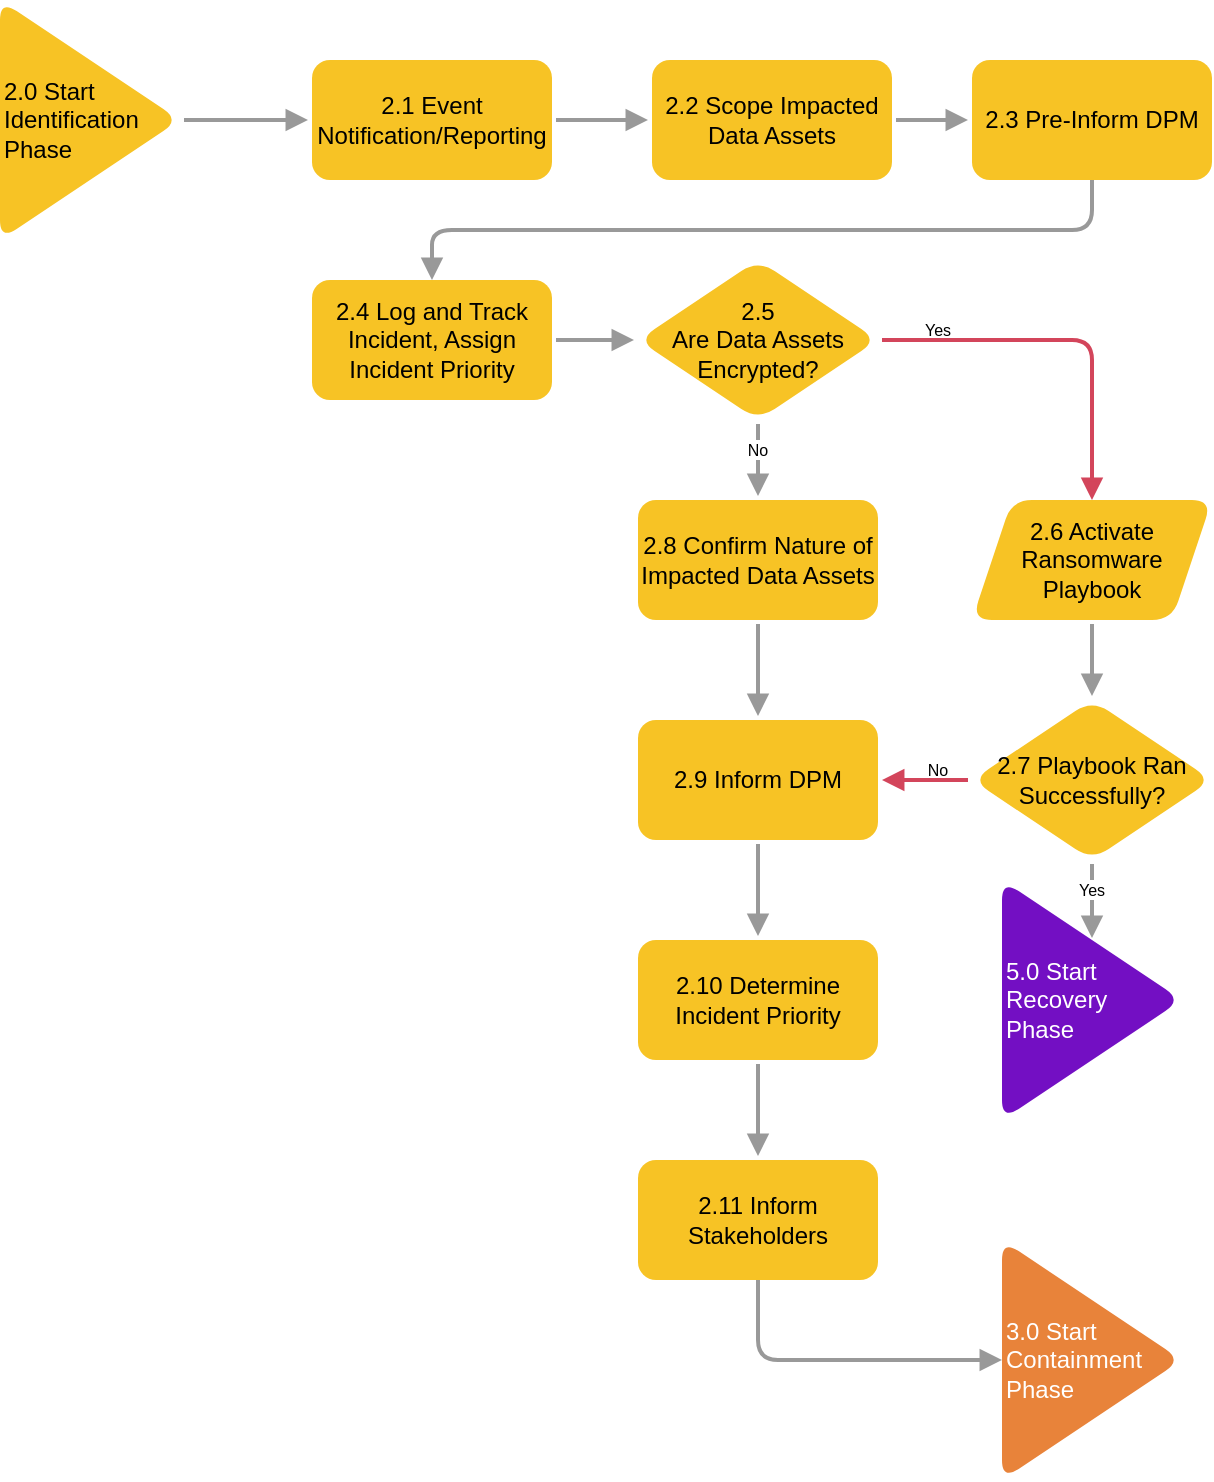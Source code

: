 <mxfile version="20.3.7" type="device" pages="2"><diagram id="4rUBwiiYqs2ITLAJCetx" name="Figure 1 Identification"><mxGraphModel dx="808" dy="1127" grid="1" gridSize="10" guides="1" tooltips="1" connect="1" arrows="1" fold="1" page="1" pageScale="1" pageWidth="827" pageHeight="1169" math="0" shadow="0"><root><mxCell id="0"/><mxCell id="1" parent="0"/><mxCell id="oMiz9BfPfQwVCnKsYQ2V-2" value="" style="edgeStyle=orthogonalEdgeStyle;orthogonalLoop=1;jettySize=auto;html=1;strokeColor=#999999;strokeWidth=2;fontColor=#FFFFFF;startArrow=none;startFill=0;endArrow=block;endFill=1;sourcePerimeterSpacing=2;targetPerimeterSpacing=2;" parent="1" source="oMiz9BfPfQwVCnKsYQ2V-3" edge="1"><mxGeometry relative="1" as="geometry"><mxPoint x="265" y="275" as="targetPoint"/></mxGeometry></mxCell><mxCell id="oMiz9BfPfQwVCnKsYQ2V-3" value="2.0 Start Identification Phase" style="triangle;whiteSpace=wrap;html=1;rounded=1;labelBackgroundColor=none;labelBorderColor=none;strokeColor=none;fontColor=default;fillColor=#F7C325;align=left;" parent="1" vertex="1"><mxGeometry x="111" y="215" width="90" height="120" as="geometry"/></mxCell><mxCell id="bdXqlgBD1zw4r0doGFFL-13" value="" style="edgeStyle=orthogonalEdgeStyle;rounded=1;orthogonalLoop=1;jettySize=auto;html=1;strokeColor=#999999;endArrow=block;fontColor=#FFFFFF;strokeWidth=2;startArrow=none;startFill=0;endFill=1;sourcePerimeterSpacing=2;targetPerimeterSpacing=2;" parent="1" source="oMiz9BfPfQwVCnKsYQ2V-5" target="oMiz9BfPfQwVCnKsYQ2V-41" edge="1"><mxGeometry relative="1" as="geometry"/></mxCell><mxCell id="oMiz9BfPfQwVCnKsYQ2V-5" value="2.4 Log and Track Incident, Assign Incident Priority" style="rounded=1;whiteSpace=wrap;html=1;strokeColor=none;fillColor=#F7C325;labelBackgroundColor=none;labelBorderColor=none;fontColor=default;" parent="1" vertex="1"><mxGeometry x="267" y="355" width="120" height="60" as="geometry"/></mxCell><mxCell id="oMiz9BfPfQwVCnKsYQ2V-7" value="" style="edgeStyle=elbowEdgeStyle;rounded=1;jumpStyle=none;jumpSize=6;orthogonalLoop=1;jettySize=auto;html=1;strokeColor=#999999;strokeWidth=2;fontSize=8;fontColor=#000000;startArrow=none;startFill=0;endArrow=block;endFill=1;endSize=6;sourcePerimeterSpacing=2;targetPerimeterSpacing=2;" parent="1" edge="1"><mxGeometry relative="1" as="geometry"><mxPoint x="389" y="275" as="sourcePoint"/><mxPoint x="435" y="275" as="targetPoint"/></mxGeometry></mxCell><mxCell id="bdXqlgBD1zw4r0doGFFL-16" value="" style="edgeStyle=orthogonalEdgeStyle;rounded=0;orthogonalLoop=1;jettySize=auto;html=1;strokeColor=#999999;endArrow=block;fontSize=8;fontColor=#000000;strokeWidth=2;startArrow=none;startFill=0;endFill=1;endSize=6;sourcePerimeterSpacing=2;targetPerimeterSpacing=2;" parent="1" source="oMiz9BfPfQwVCnKsYQ2V-32" target="oMiz9BfPfQwVCnKsYQ2V-38" edge="1"><mxGeometry relative="1" as="geometry"/></mxCell><mxCell id="oMiz9BfPfQwVCnKsYQ2V-32" value="2.10 Determine Incident Priority" style="rounded=1;whiteSpace=wrap;html=1;strokeColor=none;fillColor=#F7C325;labelBackgroundColor=none;labelBorderColor=none;fontColor=default;" parent="1" vertex="1"><mxGeometry x="430" y="685" width="120" height="60" as="geometry"/></mxCell><mxCell id="oMiz9BfPfQwVCnKsYQ2V-38" value="2.11 Inform Stakeholders" style="rounded=1;whiteSpace=wrap;html=1;strokeColor=none;fillColor=#F7C325;labelBackgroundColor=none;labelBorderColor=none;fontColor=default;" parent="1" vertex="1"><mxGeometry x="430" y="795" width="120" height="60" as="geometry"/></mxCell><mxCell id="oMiz9BfPfQwVCnKsYQ2V-39" value="" style="rounded=1;jumpStyle=none;jumpSize=6;orthogonalLoop=1;jettySize=auto;html=1;strokeColor=#D3455B;strokeWidth=2;fontSize=8;fontColor=#000000;startArrow=none;startFill=0;endArrow=block;endFill=1;endSize=6;sourcePerimeterSpacing=2;targetPerimeterSpacing=2;entryX=0.5;entryY=0;entryDx=0;entryDy=0;edgeStyle=orthogonalEdgeStyle;" parent="1" source="oMiz9BfPfQwVCnKsYQ2V-41" target="oMiz9BfPfQwVCnKsYQ2V-43" edge="1"><mxGeometry relative="1" as="geometry"/></mxCell><mxCell id="oMiz9BfPfQwVCnKsYQ2V-40" value="" style="edgeStyle=elbowEdgeStyle;rounded=0;jumpStyle=none;jumpSize=6;orthogonalLoop=1;jettySize=auto;html=1;strokeColor=#999999;strokeWidth=2;fontSize=8;fontColor=#000000;startArrow=none;startFill=0;endArrow=block;endFill=1;endSize=6;targetPerimeterSpacing=2;" parent="1" source="oMiz9BfPfQwVCnKsYQ2V-47" target="oMiz9BfPfQwVCnKsYQ2V-46" edge="1"><mxGeometry relative="1" as="geometry"/></mxCell><mxCell id="oMiz9BfPfQwVCnKsYQ2V-41" value="2.5 &lt;br&gt;Are Data Assets Encrypted?" style="rhombus;whiteSpace=wrap;html=1;rounded=1;labelBackgroundColor=none;labelBorderColor=none;strokeColor=none;fontColor=default;fillColor=#F7C325;" parent="1" vertex="1"><mxGeometry x="430" y="345" width="120" height="80" as="geometry"/></mxCell><mxCell id="oMiz9BfPfQwVCnKsYQ2V-42" value="" style="edgeStyle=elbowEdgeStyle;rounded=0;jumpStyle=none;jumpSize=6;orthogonalLoop=1;jettySize=auto;html=1;strokeColor=#999999;strokeWidth=2;fontSize=8;fontColor=#000000;startArrow=none;startFill=0;endArrow=block;endFill=1;endSize=6;sourcePerimeterSpacing=2;targetPerimeterSpacing=2;" parent="1" source="oMiz9BfPfQwVCnKsYQ2V-43" target="oMiz9BfPfQwVCnKsYQ2V-45" edge="1"><mxGeometry relative="1" as="geometry"/></mxCell><mxCell id="oMiz9BfPfQwVCnKsYQ2V-43" value="2.6 Activate Ransomware Playbook" style="shape=parallelogram;perimeter=parallelogramPerimeter;whiteSpace=wrap;html=1;fixedSize=1;rounded=1;labelBackgroundColor=none;labelBorderColor=none;strokeColor=none;fontSize=12;fontColor=default;fillColor=#F7C325;" parent="1" vertex="1"><mxGeometry x="597" y="465" width="120" height="60" as="geometry"/></mxCell><mxCell id="oMiz9BfPfQwVCnKsYQ2V-44" value="" style="edgeStyle=elbowEdgeStyle;rounded=0;jumpStyle=none;jumpSize=6;orthogonalLoop=1;jettySize=auto;html=1;strokeColor=#999999;strokeWidth=2;fontSize=8;fontColor=#000000;startArrow=none;startFill=0;endArrow=block;endFill=1;endSize=6;targetPerimeterSpacing=2;" parent="1" source="Eq5-esYpjUhPYzm1zM95-1" edge="1"><mxGeometry relative="1" as="geometry"><mxPoint x="657" y="684" as="targetPoint"/></mxGeometry></mxCell><mxCell id="bdXqlgBD1zw4r0doGFFL-11" value="" style="edgeStyle=orthogonalEdgeStyle;rounded=0;orthogonalLoop=1;jettySize=auto;html=1;strokeColor=#D3455B;endArrow=block;fontSize=8;fontColor=#000000;strokeWidth=2;startArrow=none;startFill=0;endFill=1;endSize=6;sourcePerimeterSpacing=2;targetPerimeterSpacing=2;" parent="1" source="oMiz9BfPfQwVCnKsYQ2V-45" target="bdXqlgBD1zw4r0doGFFL-7" edge="1"><mxGeometry relative="1" as="geometry"/></mxCell><mxCell id="oMiz9BfPfQwVCnKsYQ2V-45" value="2.7 Playbook Ran Successfully?" style="rhombus;whiteSpace=wrap;html=1;rounded=1;labelBackgroundColor=none;labelBorderColor=none;strokeColor=none;fontColor=default;fillColor=#F7C325;" parent="1" vertex="1"><mxGeometry x="597" y="565" width="120" height="80" as="geometry"/></mxCell><mxCell id="bdXqlgBD1zw4r0doGFFL-12" value="" style="edgeStyle=orthogonalEdgeStyle;rounded=0;orthogonalLoop=1;jettySize=auto;html=1;strokeColor=#999999;endArrow=block;fontSize=8;fontColor=#000000;strokeWidth=2;startArrow=none;startFill=0;endFill=1;endSize=6;sourcePerimeterSpacing=2;targetPerimeterSpacing=2;" parent="1" source="oMiz9BfPfQwVCnKsYQ2V-46" target="bdXqlgBD1zw4r0doGFFL-7" edge="1"><mxGeometry relative="1" as="geometry"/></mxCell><mxCell id="oMiz9BfPfQwVCnKsYQ2V-46" value="2.8 Confirm Nature of Impacted Data Assets" style="rounded=1;whiteSpace=wrap;html=1;strokeColor=none;fillColor=#F7C325;labelBackgroundColor=none;labelBorderColor=none;fontColor=default;" parent="1" vertex="1"><mxGeometry x="430" y="465" width="120" height="60" as="geometry"/></mxCell><mxCell id="oMiz9BfPfQwVCnKsYQ2V-47" value="No" style="text;html=1;strokeColor=none;fillColor=none;align=center;verticalAlign=middle;whiteSpace=wrap;rounded=0;labelBackgroundColor=none;labelBorderColor=none;fontColor=#000000;fontSize=8;" parent="1" vertex="1"><mxGeometry x="460" y="435" width="60" height="10" as="geometry"/></mxCell><mxCell id="oMiz9BfPfQwVCnKsYQ2V-48" value="" style="edgeStyle=elbowEdgeStyle;rounded=0;jumpStyle=none;jumpSize=6;orthogonalLoop=1;jettySize=auto;html=1;strokeColor=#999999;strokeWidth=2;fontSize=8;fontColor=#000000;startArrow=none;startFill=0;endArrow=none;endFill=1;endSize=6;sourcePerimeterSpacing=2;" parent="1" source="oMiz9BfPfQwVCnKsYQ2V-41" target="oMiz9BfPfQwVCnKsYQ2V-47" edge="1"><mxGeometry relative="1" as="geometry"><mxPoint x="489.857" y="426.903" as="sourcePoint"/><mxPoint x="489.857" y="463" as="targetPoint"/></mxGeometry></mxCell><mxCell id="oMiz9BfPfQwVCnKsYQ2V-49" value="Yes" style="text;html=1;strokeColor=none;fillColor=none;align=center;verticalAlign=middle;whiteSpace=wrap;rounded=0;labelBackgroundColor=none;labelBorderColor=none;fontColor=#000000;fontSize=8;" parent="1" vertex="1"><mxGeometry x="550" y="375" width="60" height="10" as="geometry"/></mxCell><mxCell id="oMiz9BfPfQwVCnKsYQ2V-50" value="5.0 Start Recovery Phase" style="triangle;whiteSpace=wrap;html=1;rounded=1;labelBackgroundColor=none;labelBorderColor=none;strokeColor=none;fontColor=#FFFFFF;fillColor=#730FC3;align=left;" parent="1" vertex="1"><mxGeometry x="612" y="655" width="90" height="120" as="geometry"/></mxCell><mxCell id="oMiz9BfPfQwVCnKsYQ2V-56" value="No" style="text;html=1;strokeColor=none;fillColor=none;align=center;verticalAlign=middle;whiteSpace=wrap;rounded=0;labelBackgroundColor=none;labelBorderColor=none;fontColor=#000000;fontSize=8;" parent="1" vertex="1"><mxGeometry x="550" y="595" width="60" height="10" as="geometry"/></mxCell><mxCell id="oMiz9BfPfQwVCnKsYQ2V-59" value="" style="endArrow=block;html=1;edgeStyle=orthogonalEdgeStyle;strokeWidth=2;strokeColor=#999999;startArrow=none;endFill=1;sourcePerimeterSpacing=2;exitX=0.5;exitY=1;exitDx=0;exitDy=0;entryX=0;entryY=0.5;entryDx=0;entryDy=0;fontSize=8;rounded=1;fontColor=#000000;startFill=0;endSize=6;targetPerimeterSpacing=2;" parent="1" source="oMiz9BfPfQwVCnKsYQ2V-38" target="bdXqlgBD1zw4r0doGFFL-17" edge="1"><mxGeometry width="50" height="50" relative="1" as="geometry"><mxPoint x="717" y="1235" as="sourcePoint"/><mxPoint x="757" y="1175" as="targetPoint"/><Array as="points"><mxPoint x="490" y="895"/></Array></mxGeometry></mxCell><mxCell id="bdXqlgBD1zw4r0doGFFL-1" value="2.1 Event Notification/Reporting" style="rounded=1;whiteSpace=wrap;html=1;strokeColor=none;fillColor=#F7C325;labelBackgroundColor=none;labelBorderColor=none;fontColor=default;" parent="1" vertex="1"><mxGeometry x="267" y="245" width="120" height="60" as="geometry"/></mxCell><mxCell id="bdXqlgBD1zw4r0doGFFL-5" value="" style="edgeStyle=orthogonalEdgeStyle;rounded=1;orthogonalLoop=1;jettySize=auto;html=1;endArrow=block;fontSize=8;strokeColor=#999999;fontColor=#000000;strokeWidth=2;startArrow=none;startFill=0;endFill=1;endSize=6;sourcePerimeterSpacing=2;targetPerimeterSpacing=2;" parent="1" source="bdXqlgBD1zw4r0doGFFL-3" target="bdXqlgBD1zw4r0doGFFL-4" edge="1"><mxGeometry relative="1" as="geometry"/></mxCell><mxCell id="bdXqlgBD1zw4r0doGFFL-3" value="2.2 Scope Impacted Data Assets" style="rounded=1;whiteSpace=wrap;html=1;strokeColor=none;fillColor=#F7C325;labelBackgroundColor=none;labelBorderColor=none;fontColor=default;" parent="1" vertex="1"><mxGeometry x="437" y="245" width="120" height="60" as="geometry"/></mxCell><mxCell id="bdXqlgBD1zw4r0doGFFL-4" value="2.3 Pre-Inform DPM" style="rounded=1;whiteSpace=wrap;html=1;strokeColor=none;fillColor=#F7C325;labelBackgroundColor=none;labelBorderColor=none;fontColor=default;" parent="1" vertex="1"><mxGeometry x="597" y="245" width="120" height="60" as="geometry"/></mxCell><mxCell id="bdXqlgBD1zw4r0doGFFL-15" value="" style="edgeStyle=orthogonalEdgeStyle;rounded=0;orthogonalLoop=1;jettySize=auto;html=1;strokeColor=#999999;endArrow=block;fontSize=8;fontColor=#000000;strokeWidth=2;startArrow=none;startFill=0;endFill=1;endSize=6;sourcePerimeterSpacing=2;targetPerimeterSpacing=2;" parent="1" source="bdXqlgBD1zw4r0doGFFL-7" target="oMiz9BfPfQwVCnKsYQ2V-32" edge="1"><mxGeometry relative="1" as="geometry"/></mxCell><mxCell id="bdXqlgBD1zw4r0doGFFL-7" value="2.9 Inform DPM" style="rounded=1;whiteSpace=wrap;html=1;strokeColor=none;fillColor=#F7C325;labelBackgroundColor=none;labelBorderColor=none;fontColor=default;" parent="1" vertex="1"><mxGeometry x="430" y="575" width="120" height="60" as="geometry"/></mxCell><mxCell id="bdXqlgBD1zw4r0doGFFL-14" value="" style="endArrow=block;html=1;rounded=1;strokeColor=#999999;entryX=0.5;entryY=0;entryDx=0;entryDy=0;exitX=0.5;exitY=1;exitDx=0;exitDy=0;edgeStyle=orthogonalEdgeStyle;fontSize=8;fontColor=#000000;strokeWidth=2;startArrow=none;startFill=0;endFill=1;endSize=6;sourcePerimeterSpacing=2;targetPerimeterSpacing=2;" parent="1" source="bdXqlgBD1zw4r0doGFFL-4" target="oMiz9BfPfQwVCnKsYQ2V-5" edge="1"><mxGeometry width="50" height="50" relative="1" as="geometry"><mxPoint x="420" y="525" as="sourcePoint"/><mxPoint x="470" y="475" as="targetPoint"/></mxGeometry></mxCell><mxCell id="bdXqlgBD1zw4r0doGFFL-17" value="3.0 Start Containment Phase" style="triangle;whiteSpace=wrap;html=1;rounded=1;labelBackgroundColor=none;labelBorderColor=none;strokeColor=none;fontColor=#FFFFFF;fillColor=#E8833A;align=left;" parent="1" vertex="1"><mxGeometry x="612" y="835" width="90" height="120" as="geometry"/></mxCell><mxCell id="Eq5-esYpjUhPYzm1zM95-1" value="Yes" style="text;html=1;strokeColor=none;fillColor=none;align=center;verticalAlign=middle;whiteSpace=wrap;rounded=0;labelBackgroundColor=none;labelBorderColor=none;fontColor=#000000;fontSize=8;" vertex="1" parent="1"><mxGeometry x="627" y="655" width="60" height="10" as="geometry"/></mxCell><mxCell id="Eq5-esYpjUhPYzm1zM95-2" value="" style="edgeStyle=elbowEdgeStyle;rounded=0;jumpStyle=none;jumpSize=6;orthogonalLoop=1;jettySize=auto;html=1;strokeColor=#999999;strokeWidth=2;fontSize=8;fontColor=#000000;startArrow=none;startFill=0;endArrow=none;endFill=1;endSize=6;sourcePerimeterSpacing=2;" edge="1" parent="1" source="oMiz9BfPfQwVCnKsYQ2V-45" target="Eq5-esYpjUhPYzm1zM95-1"><mxGeometry relative="1" as="geometry"><mxPoint x="657" y="684" as="targetPoint"/><mxPoint x="657" y="647" as="sourcePoint"/></mxGeometry></mxCell></root></mxGraphModel></diagram><diagram id="rrPPawKxrckQhgg5n2Qq" name="Figure 2 Containment"><mxGraphModel dx="970" dy="1352" grid="1" gridSize="10" guides="1" tooltips="1" connect="1" arrows="1" fold="1" page="1" pageScale="1" pageWidth="827" pageHeight="1169" math="0" shadow="0"><root><mxCell id="0"/><mxCell id="1" parent="0"/><mxCell id="DgTuXMtG3hV_CvYSgZJ8-1" value="" style="edgeStyle=orthogonalEdgeStyle;orthogonalLoop=1;jettySize=auto;html=1;strokeColor=#999999;strokeWidth=2;fontColor=#FFFFFF;startArrow=none;startFill=0;endArrow=block;endFill=1;sourcePerimeterSpacing=2;targetPerimeterSpacing=2;" parent="1" source="DgTuXMtG3hV_CvYSgZJ8-2" edge="1"><mxGeometry relative="1" as="geometry"><mxPoint x="291" y="310" as="targetPoint"/></mxGeometry></mxCell><mxCell id="DgTuXMtG3hV_CvYSgZJ8-2" value="3.0 Start Containment Phase" style="triangle;whiteSpace=wrap;html=1;rounded=1;labelBackgroundColor=none;labelBorderColor=none;strokeColor=none;fontColor=#FFFFFF;fillColor=#E8833A;align=left;" parent="1" vertex="1"><mxGeometry x="137" y="250" width="90" height="120" as="geometry"/></mxCell><mxCell id="DgTuXMtG3hV_CvYSgZJ8-44" value="" style="edgeStyle=orthogonalEdgeStyle;rounded=1;orthogonalLoop=1;jettySize=auto;html=1;strokeColor=#999999;endArrow=block;fontColor=#FFFFFF;strokeWidth=2;startArrow=none;startFill=0;endFill=1;targetPerimeterSpacing=2;" parent="1" source="DgTuXMtG3hV_CvYSgZJ8-47" target="DgTuXMtG3hV_CvYSgZJ8-11" edge="1"><mxGeometry relative="1" as="geometry"/></mxCell><mxCell id="DgTuXMtG3hV_CvYSgZJ8-45" value="" style="edgeStyle=orthogonalEdgeStyle;rounded=1;orthogonalLoop=1;jettySize=auto;html=1;strokeColor=#999999;endArrow=block;fontColor=#FFFFFF;strokeWidth=2;startArrow=none;startFill=0;endFill=1;sourcePerimeterSpacing=2;targetPerimeterSpacing=2;" parent="1" source="DgTuXMtG3hV_CvYSgZJ8-7" target="DgTuXMtG3hV_CvYSgZJ8-43" edge="1"><mxGeometry relative="1" as="geometry"/></mxCell><mxCell id="DgTuXMtG3hV_CvYSgZJ8-7" value="3.1 &lt;br&gt;Is it a Deliberate Human Error?" style="rhombus;whiteSpace=wrap;html=1;rounded=1;labelBackgroundColor=none;labelBorderColor=none;strokeColor=none;fontColor=#FFFFFF;fillColor=#E8833A;" parent="1" vertex="1"><mxGeometry x="293" y="270" width="120" height="80" as="geometry"/></mxCell><mxCell id="DgTuXMtG3hV_CvYSgZJ8-52" value="" style="edgeStyle=orthogonalEdgeStyle;rounded=1;orthogonalLoop=1;jettySize=auto;html=1;strokeColor=#999999;strokeWidth=2;endArrow=block;fontColor=#FFFFFF;startArrow=none;startFill=0;endFill=1;sourcePerimeterSpacing=2;targetPerimeterSpacing=2;" parent="1" source="DgTuXMtG3hV_CvYSgZJ8-11" target="DgTuXMtG3hV_CvYSgZJ8-51" edge="1"><mxGeometry relative="1" as="geometry"/></mxCell><mxCell id="DgTuXMtG3hV_CvYSgZJ8-11" value="3.2 Ensure the Activity Ceases" style="rounded=1;whiteSpace=wrap;html=1;strokeColor=none;fillColor=#E8833A;labelBackgroundColor=none;labelBorderColor=none;fontColor=#FFFFFF;" parent="1" vertex="1"><mxGeometry x="293" y="395" width="120" height="60" as="geometry"/></mxCell><mxCell id="DgTuXMtG3hV_CvYSgZJ8-12" value="4.0 Start Eradication Phase" style="triangle;whiteSpace=wrap;html=1;rounded=1;labelBackgroundColor=none;labelBorderColor=none;strokeColor=none;fontColor=#FFFFFF;fillColor=#D3455B;align=left;" parent="1" vertex="1"><mxGeometry x="601" y="800" width="90" height="120" as="geometry"/></mxCell><mxCell id="DgTuXMtG3hV_CvYSgZJ8-54" value="" style="edgeStyle=orthogonalEdgeStyle;rounded=1;orthogonalLoop=1;jettySize=auto;html=1;strokeColor=#999999;strokeWidth=2;endArrow=block;fontColor=#FFFFFF;startArrow=none;startFill=0;endFill=1;sourcePerimeterSpacing=2;targetPerimeterSpacing=2;" parent="1" source="DgTuXMtG3hV_CvYSgZJ8-14" target="DgTuXMtG3hV_CvYSgZJ8-53" edge="1"><mxGeometry relative="1" as="geometry"/></mxCell><mxCell id="DgTuXMtG3hV_CvYSgZJ8-14" value="3.4 Involve HR and Legal" style="rounded=1;whiteSpace=wrap;html=1;strokeColor=none;fillColor=#E8833A;labelBackgroundColor=none;labelBorderColor=none;fontColor=#FFFFFF;" parent="1" vertex="1"><mxGeometry x="465" y="395" width="120" height="60" as="geometry"/></mxCell><mxCell id="DgTuXMtG3hV_CvYSgZJ8-20" value="" style="edgeStyle=orthogonalEdgeStyle;rounded=1;orthogonalLoop=1;jettySize=auto;html=1;endArrow=block;strokeColor=#999999;fontColor=#FFFFFF;strokeWidth=2;startArrow=none;startFill=0;endFill=1;targetPerimeterSpacing=2;" parent="1" source="DgTuXMtG3hV_CvYSgZJ8-39" target="DgTuXMtG3hV_CvYSgZJ8-27" edge="1"><mxGeometry relative="1" as="geometry"/></mxCell><mxCell id="DgTuXMtG3hV_CvYSgZJ8-21" value="3.6&lt;br&gt;Engage External Support" style="rhombus;whiteSpace=wrap;html=1;rounded=1;labelBackgroundColor=none;labelBorderColor=none;strokeColor=none;fontColor=#FFFFFF;fillColor=#E8833A;" parent="1" vertex="1"><mxGeometry x="465" y="600" width="120" height="80" as="geometry"/></mxCell><mxCell id="DgTuXMtG3hV_CvYSgZJ8-26" value="" style="edgeStyle=orthogonalEdgeStyle;rounded=1;orthogonalLoop=1;jettySize=auto;html=1;entryX=0.449;entryY=0.207;entryDx=0;entryDy=0;entryPerimeter=0;endArrow=block;strokeColor=#999999;fontColor=#FFFFFF;strokeWidth=2;startArrow=none;startFill=0;endFill=1;sourcePerimeterSpacing=2;targetPerimeterSpacing=2;exitX=1;exitY=0.5;exitDx=0;exitDy=0;" parent="1" source="DgTuXMtG3hV_CvYSgZJ8-21" target="DgTuXMtG3hV_CvYSgZJ8-12" edge="1"><mxGeometry relative="1" as="geometry"/></mxCell><mxCell id="DgTuXMtG3hV_CvYSgZJ8-27" value="3.7&lt;br&gt;External Support Activities" style="shape=parallelogram;perimeter=parallelogramPerimeter;whiteSpace=wrap;html=1;fixedSize=1;rounded=1;labelBackgroundColor=none;labelBorderColor=none;strokeColor=none;fontSize=12;fontColor=#FFFFFF;fillColor=#E8833A;" parent="1" vertex="1"><mxGeometry x="465" y="720" width="120" height="60" as="geometry"/></mxCell><mxCell id="DgTuXMtG3hV_CvYSgZJ8-39" value="Yes" style="text;html=1;strokeColor=none;fillColor=none;align=center;verticalAlign=middle;whiteSpace=wrap;rounded=0;labelBackgroundColor=none;labelBorderColor=none;fontColor=#000000;fontSize=8;" parent="1" vertex="1"><mxGeometry x="495" y="690" width="60" height="10" as="geometry"/></mxCell><mxCell id="DgTuXMtG3hV_CvYSgZJ8-40" value="" style="endArrow=none;html=1;rounded=0;strokeColor=#999999;strokeWidth=2;exitX=0.5;exitY=0;exitDx=0;exitDy=0;" parent="1" source="DgTuXMtG3hV_CvYSgZJ8-39" edge="1"><mxGeometry width="50" height="50" relative="1" as="geometry"><mxPoint x="485" y="720" as="sourcePoint"/><mxPoint x="525" y="680" as="targetPoint"/></mxGeometry></mxCell><mxCell id="DgTuXMtG3hV_CvYSgZJ8-41" value="No" style="text;html=1;strokeColor=none;fillColor=none;align=center;verticalAlign=middle;whiteSpace=wrap;rounded=0;labelBackgroundColor=none;labelBorderColor=none;fontColor=#000000;fontSize=8;" parent="1" vertex="1"><mxGeometry x="585" y="628" width="60" height="10" as="geometry"/></mxCell><mxCell id="DgTuXMtG3hV_CvYSgZJ8-50" value="" style="edgeStyle=orthogonalEdgeStyle;rounded=1;orthogonalLoop=1;jettySize=auto;html=1;strokeColor=#999999;strokeWidth=2;endArrow=block;fontColor=#FFFFFF;startArrow=none;startFill=0;endFill=1;sourcePerimeterSpacing=2;targetPerimeterSpacing=2;" parent="1" source="DgTuXMtG3hV_CvYSgZJ8-43" target="DgTuXMtG3hV_CvYSgZJ8-14" edge="1"><mxGeometry relative="1" as="geometry"/></mxCell><mxCell id="DgTuXMtG3hV_CvYSgZJ8-43" value="3.3 Consider Insider Threat Scenario" style="rounded=1;whiteSpace=wrap;html=1;strokeColor=none;fillColor=#E8833A;labelBackgroundColor=none;labelBorderColor=none;fontColor=#FFFFFF;" parent="1" vertex="1"><mxGeometry x="465" y="280" width="120" height="60" as="geometry"/></mxCell><mxCell id="DgTuXMtG3hV_CvYSgZJ8-46" value="Yes" style="text;html=1;strokeColor=none;fillColor=none;align=center;verticalAlign=middle;whiteSpace=wrap;rounded=0;labelBackgroundColor=none;labelBorderColor=none;fontColor=#000000;fontSize=8;" parent="1" vertex="1"><mxGeometry x="403" y="299" width="60" height="10" as="geometry"/></mxCell><mxCell id="DgTuXMtG3hV_CvYSgZJ8-47" value="No" style="text;html=1;strokeColor=none;fillColor=none;align=center;verticalAlign=middle;whiteSpace=wrap;rounded=0;labelBackgroundColor=none;labelBorderColor=none;fontColor=#000000;fontSize=8;" parent="1" vertex="1"><mxGeometry x="323" y="360" width="60" height="10" as="geometry"/></mxCell><mxCell id="DgTuXMtG3hV_CvYSgZJ8-49" value="" style="endArrow=none;html=1;rounded=1;strokeColor=#999999;entryX=0.5;entryY=1;entryDx=0;entryDy=0;exitX=0.5;exitY=0;exitDx=0;exitDy=0;strokeWidth=2;" parent="1" source="DgTuXMtG3hV_CvYSgZJ8-47" target="DgTuXMtG3hV_CvYSgZJ8-7" edge="1"><mxGeometry width="50" height="50" relative="1" as="geometry"><mxPoint x="353" y="365" as="sourcePoint"/><mxPoint x="411" y="435" as="targetPoint"/></mxGeometry></mxCell><mxCell id="DgTuXMtG3hV_CvYSgZJ8-51" value="5.0 Start Recovery Phase" style="triangle;whiteSpace=wrap;html=1;rounded=1;labelBackgroundColor=none;labelBorderColor=none;strokeColor=none;fontColor=#FFFFFF;fillColor=#730FC3;align=left;" parent="1" vertex="1"><mxGeometry x="308" y="470" width="90" height="120" as="geometry"/></mxCell><mxCell id="DgTuXMtG3hV_CvYSgZJ8-56" value="" style="edgeStyle=orthogonalEdgeStyle;rounded=1;orthogonalLoop=1;jettySize=auto;html=1;strokeColor=#999999;strokeWidth=2;endArrow=block;fontColor=#FFFFFF;startArrow=none;startFill=0;endFill=1;sourcePerimeterSpacing=2;targetPerimeterSpacing=2;" parent="1" source="DgTuXMtG3hV_CvYSgZJ8-53" target="DgTuXMtG3hV_CvYSgZJ8-21" edge="1"><mxGeometry relative="1" as="geometry"/></mxCell><mxCell id="DgTuXMtG3hV_CvYSgZJ8-53" value="3.5 Preserve Digital Forensics Evidence" style="rounded=1;whiteSpace=wrap;html=1;strokeColor=none;fillColor=#E8833A;labelBackgroundColor=none;labelBorderColor=none;fontColor=#FFFFFF;" parent="1" vertex="1"><mxGeometry x="465" y="500" width="120" height="60" as="geometry"/></mxCell><mxCell id="DgTuXMtG3hV_CvYSgZJ8-55" value="" style="endArrow=block;html=1;rounded=1;strokeColor=#999999;strokeWidth=2;entryX=-0.013;entryY=0.501;entryDx=0;entryDy=0;fontColor=#FFFFFF;startArrow=none;startFill=0;endFill=1;sourcePerimeterSpacing=2;targetPerimeterSpacing=2;entryPerimeter=0;edgeStyle=elbowEdgeStyle;" parent="1" target="DgTuXMtG3hV_CvYSgZJ8-12" edge="1"><mxGeometry width="50" height="50" relative="1" as="geometry"><mxPoint x="525" y="785" as="sourcePoint"/><mxPoint x="551" y="795" as="targetPoint"/><Array as="points"><mxPoint x="525" y="825"/></Array></mxGeometry></mxCell></root></mxGraphModel></diagram></mxfile>
